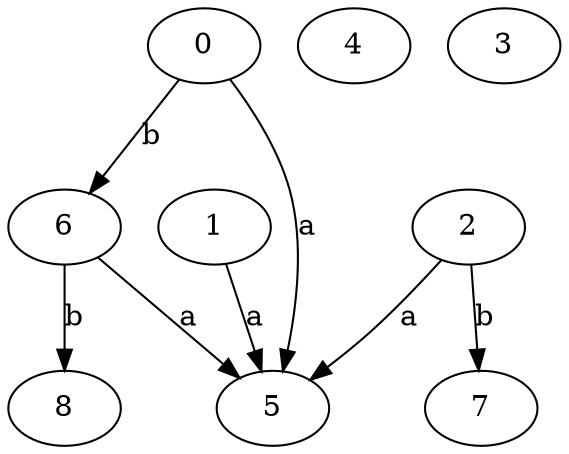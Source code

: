 strict digraph  {
0;
1;
2;
4;
3;
5;
6;
7;
8;
0 -> 5  [label=a];
0 -> 6  [label=b];
1 -> 5  [label=a];
2 -> 5  [label=a];
2 -> 7  [label=b];
6 -> 5  [label=a];
6 -> 8  [label=b];
}
